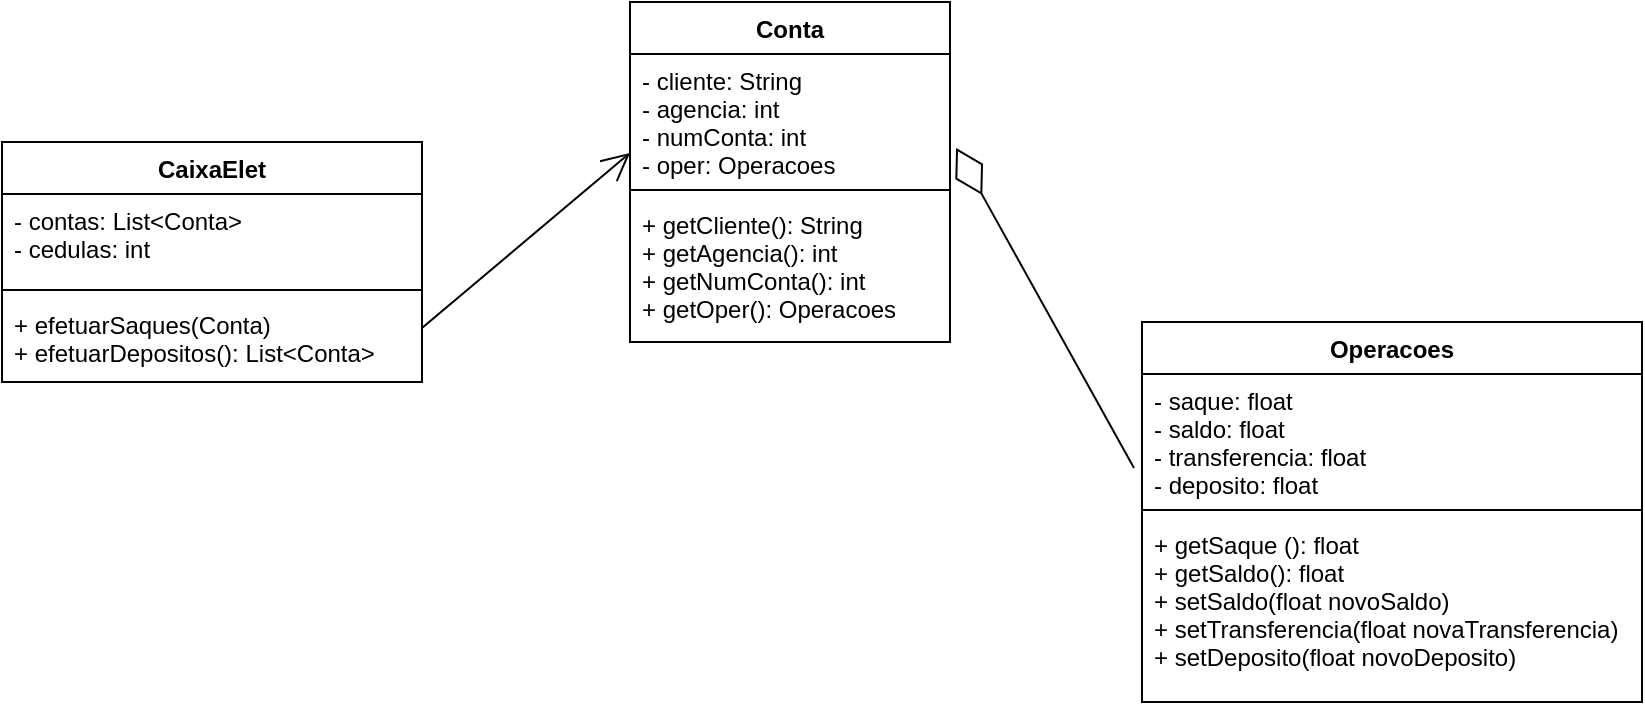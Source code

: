 <mxfile version="20.1.1" type="device"><diagram id="KUYe7MxG83vY8an_iUBv" name="Página-1"><mxGraphModel dx="868" dy="1594" grid="1" gridSize="10" guides="1" tooltips="1" connect="1" arrows="1" fold="1" page="1" pageScale="1" pageWidth="827" pageHeight="1169" math="0" shadow="0"><root><mxCell id="0"/><mxCell id="1" parent="0"/><mxCell id="HI5O0UcRksCUGxlkmr8d-1" value="CaixaElet" style="swimlane;fontStyle=1;align=center;verticalAlign=top;childLayout=stackLayout;horizontal=1;startSize=26;horizontalStack=0;resizeParent=1;resizeParentMax=0;resizeLast=0;collapsible=1;marginBottom=0;" vertex="1" parent="1"><mxGeometry x="20" y="-10" width="210" height="120" as="geometry"/></mxCell><mxCell id="HI5O0UcRksCUGxlkmr8d-2" value="- contas: List&lt;Conta&gt;&#10;- cedulas: int" style="text;strokeColor=none;fillColor=none;align=left;verticalAlign=top;spacingLeft=4;spacingRight=4;overflow=hidden;rotatable=0;points=[[0,0.5],[1,0.5]];portConstraint=eastwest;" vertex="1" parent="HI5O0UcRksCUGxlkmr8d-1"><mxGeometry y="26" width="210" height="44" as="geometry"/></mxCell><mxCell id="HI5O0UcRksCUGxlkmr8d-3" value="" style="line;strokeWidth=1;fillColor=none;align=left;verticalAlign=middle;spacingTop=-1;spacingLeft=3;spacingRight=3;rotatable=0;labelPosition=right;points=[];portConstraint=eastwest;" vertex="1" parent="HI5O0UcRksCUGxlkmr8d-1"><mxGeometry y="70" width="210" height="8" as="geometry"/></mxCell><mxCell id="HI5O0UcRksCUGxlkmr8d-4" value="+ efetuarSaques(Conta)&#10;+ efetuarDepositos(): List&lt;Conta&gt;&#10;" style="text;strokeColor=none;fillColor=none;align=left;verticalAlign=top;spacingLeft=4;spacingRight=4;overflow=hidden;rotatable=0;points=[[0,0.5],[1,0.5]];portConstraint=eastwest;" vertex="1" parent="HI5O0UcRksCUGxlkmr8d-1"><mxGeometry y="78" width="210" height="42" as="geometry"/></mxCell><mxCell id="HI5O0UcRksCUGxlkmr8d-28" value="Conta" style="swimlane;fontStyle=1;align=center;verticalAlign=top;childLayout=stackLayout;horizontal=1;startSize=26;horizontalStack=0;resizeParent=1;resizeParentMax=0;resizeLast=0;collapsible=1;marginBottom=0;" vertex="1" parent="1"><mxGeometry x="334" y="-80" width="160" height="170" as="geometry"/></mxCell><mxCell id="HI5O0UcRksCUGxlkmr8d-29" value="- cliente: String&#10;- agencia: int&#10;- numConta: int&#10;- oper: Operacoes" style="text;strokeColor=none;fillColor=none;align=left;verticalAlign=top;spacingLeft=4;spacingRight=4;overflow=hidden;rotatable=0;points=[[0,0.5],[1,0.5]];portConstraint=eastwest;" vertex="1" parent="HI5O0UcRksCUGxlkmr8d-28"><mxGeometry y="26" width="160" height="64" as="geometry"/></mxCell><mxCell id="HI5O0UcRksCUGxlkmr8d-30" value="" style="line;strokeWidth=1;fillColor=none;align=left;verticalAlign=middle;spacingTop=-1;spacingLeft=3;spacingRight=3;rotatable=0;labelPosition=right;points=[];portConstraint=eastwest;" vertex="1" parent="HI5O0UcRksCUGxlkmr8d-28"><mxGeometry y="90" width="160" height="8" as="geometry"/></mxCell><mxCell id="HI5O0UcRksCUGxlkmr8d-31" value="+ getCliente(): String&#10;+ getAgencia(): int&#10;+ getNumConta(): int&#10;+ getOper(): Operacoes" style="text;strokeColor=none;fillColor=none;align=left;verticalAlign=top;spacingLeft=4;spacingRight=4;overflow=hidden;rotatable=0;points=[[0,0.5],[1,0.5]];portConstraint=eastwest;" vertex="1" parent="HI5O0UcRksCUGxlkmr8d-28"><mxGeometry y="98" width="160" height="72" as="geometry"/></mxCell><mxCell id="HI5O0UcRksCUGxlkmr8d-33" value="" style="endArrow=open;endFill=1;endSize=12;html=1;rounded=0;exitX=1;exitY=0.357;exitDx=0;exitDy=0;exitPerimeter=0;entryX=0;entryY=0.773;entryDx=0;entryDy=0;entryPerimeter=0;" edge="1" parent="1" source="HI5O0UcRksCUGxlkmr8d-4" target="HI5O0UcRksCUGxlkmr8d-29"><mxGeometry width="160" relative="1" as="geometry"><mxPoint x="330" y="70" as="sourcePoint"/><mxPoint x="490" y="70" as="targetPoint"/></mxGeometry></mxCell><mxCell id="HI5O0UcRksCUGxlkmr8d-34" value="Operacoes" style="swimlane;fontStyle=1;align=center;verticalAlign=top;childLayout=stackLayout;horizontal=1;startSize=26;horizontalStack=0;resizeParent=1;resizeParentMax=0;resizeLast=0;collapsible=1;marginBottom=0;" vertex="1" parent="1"><mxGeometry x="590" y="80" width="250" height="190" as="geometry"/></mxCell><mxCell id="HI5O0UcRksCUGxlkmr8d-35" value="- saque: float&#10;- saldo: float&#10;- transferencia: float&#10;- deposito: float" style="text;strokeColor=none;fillColor=none;align=left;verticalAlign=top;spacingLeft=4;spacingRight=4;overflow=hidden;rotatable=0;points=[[0,0.5],[1,0.5]];portConstraint=eastwest;" vertex="1" parent="HI5O0UcRksCUGxlkmr8d-34"><mxGeometry y="26" width="250" height="64" as="geometry"/></mxCell><mxCell id="HI5O0UcRksCUGxlkmr8d-36" value="" style="line;strokeWidth=1;fillColor=none;align=left;verticalAlign=middle;spacingTop=-1;spacingLeft=3;spacingRight=3;rotatable=0;labelPosition=right;points=[];portConstraint=eastwest;" vertex="1" parent="HI5O0UcRksCUGxlkmr8d-34"><mxGeometry y="90" width="250" height="8" as="geometry"/></mxCell><mxCell id="HI5O0UcRksCUGxlkmr8d-37" value="+ getSaque (): float&#10;+ getSaldo(): float&#10;+ setSaldo(float novoSaldo)&#10;+ setTransferencia(float novaTransferencia)&#10;+ setDeposito(float novoDeposito)" style="text;strokeColor=none;fillColor=none;align=left;verticalAlign=top;spacingLeft=4;spacingRight=4;overflow=hidden;rotatable=0;points=[[0,0.5],[1,0.5]];portConstraint=eastwest;" vertex="1" parent="HI5O0UcRksCUGxlkmr8d-34"><mxGeometry y="98" width="250" height="92" as="geometry"/></mxCell><mxCell id="HI5O0UcRksCUGxlkmr8d-38" value="" style="endArrow=diamondThin;endFill=0;endSize=24;html=1;rounded=0;entryX=1.019;entryY=0.734;entryDx=0;entryDy=0;entryPerimeter=0;exitX=-0.016;exitY=0.734;exitDx=0;exitDy=0;exitPerimeter=0;" edge="1" parent="1" source="HI5O0UcRksCUGxlkmr8d-35" target="HI5O0UcRksCUGxlkmr8d-29"><mxGeometry width="160" relative="1" as="geometry"><mxPoint x="530" y="220" as="sourcePoint"/><mxPoint x="690" y="220" as="targetPoint"/></mxGeometry></mxCell></root></mxGraphModel></diagram></mxfile>